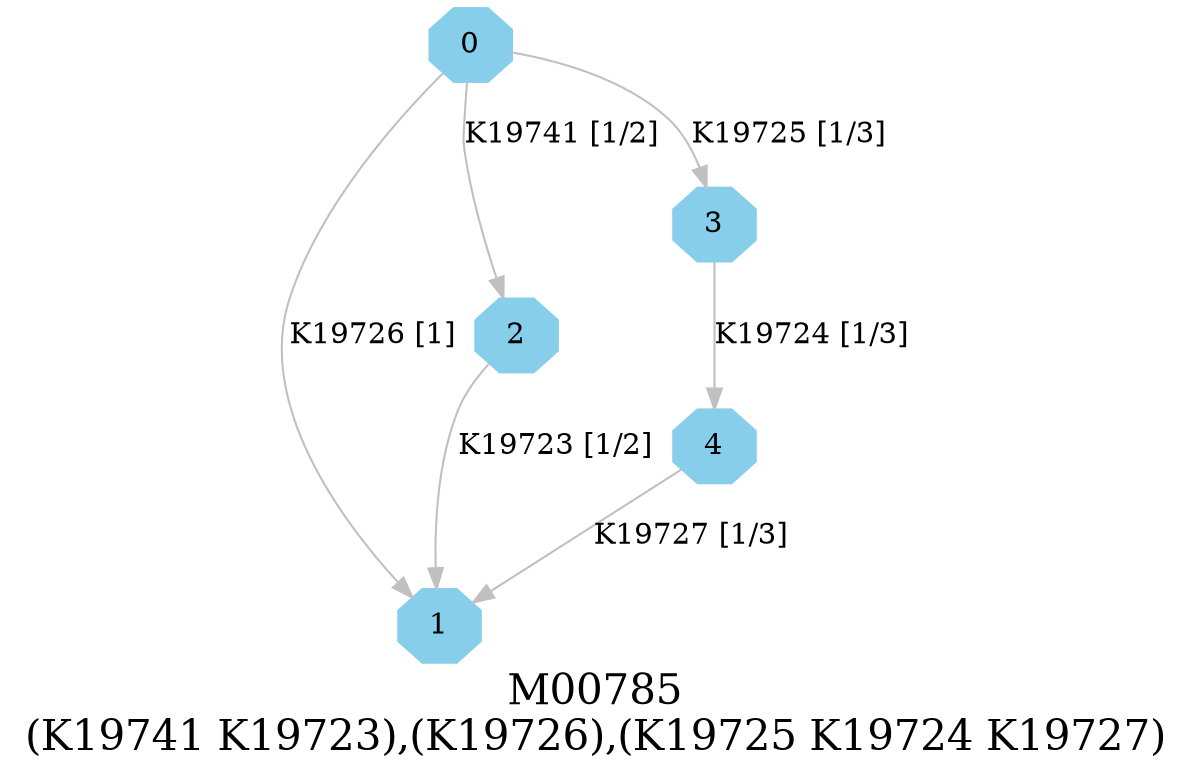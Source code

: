 digraph G {
graph [label="M00785
(K19741 K19723),(K19726),(K19725 K19724 K19727)",fontsize=20];
node [shape=box,style=filled];
edge [len=3,color=grey];
{node [width=.3,height=.3,shape=octagon,style=filled,color=skyblue] 0 1 2 3 4 }
0 -> 2 [label="K19741 [1/2]"];
0 -> 1 [label="K19726 [1]"];
0 -> 3 [label="K19725 [1/3]"];
2 -> 1 [label="K19723 [1/2]"];
3 -> 4 [label="K19724 [1/3]"];
4 -> 1 [label="K19727 [1/3]"];
}